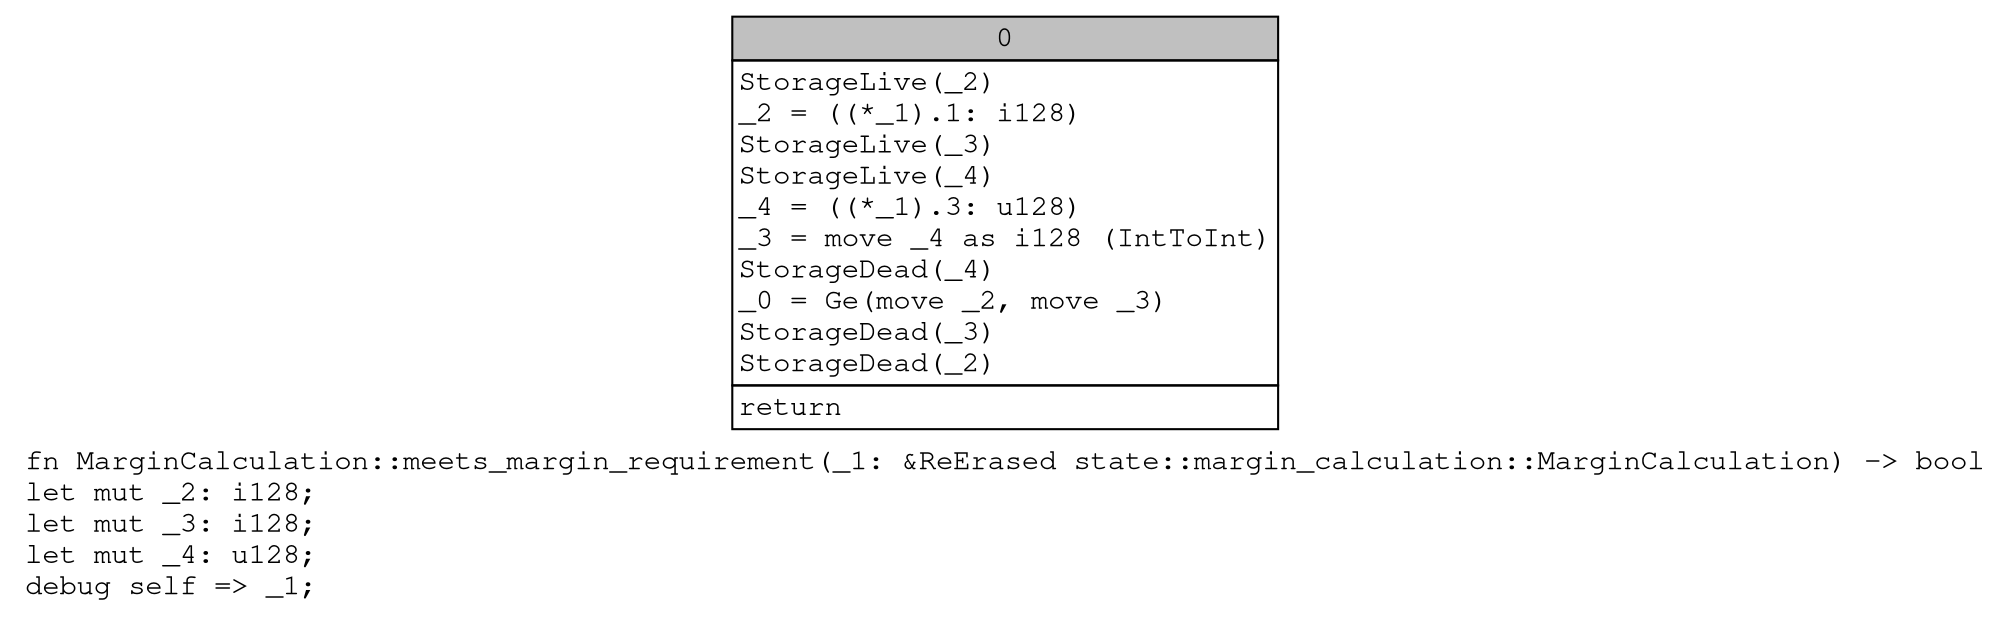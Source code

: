 digraph Mir_0_3452 {
    graph [fontname="Courier, monospace"];
    node [fontname="Courier, monospace"];
    edge [fontname="Courier, monospace"];
    label=<fn MarginCalculation::meets_margin_requirement(_1: &amp;ReErased state::margin_calculation::MarginCalculation) -&gt; bool<br align="left"/>let mut _2: i128;<br align="left"/>let mut _3: i128;<br align="left"/>let mut _4: u128;<br align="left"/>debug self =&gt; _1;<br align="left"/>>;
    bb0__0_3452 [shape="none", label=<<table border="0" cellborder="1" cellspacing="0"><tr><td bgcolor="gray" align="center" colspan="1">0</td></tr><tr><td align="left" balign="left">StorageLive(_2)<br/>_2 = ((*_1).1: i128)<br/>StorageLive(_3)<br/>StorageLive(_4)<br/>_4 = ((*_1).3: u128)<br/>_3 = move _4 as i128 (IntToInt)<br/>StorageDead(_4)<br/>_0 = Ge(move _2, move _3)<br/>StorageDead(_3)<br/>StorageDead(_2)<br/></td></tr><tr><td align="left">return</td></tr></table>>];
}
